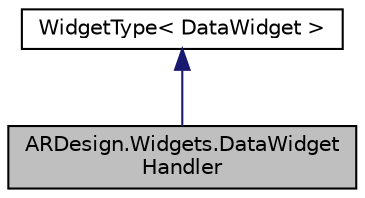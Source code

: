 digraph "ARDesign.Widgets.DataWidgetHandler"
{
 // LATEX_PDF_SIZE
  edge [fontname="Helvetica",fontsize="10",labelfontname="Helvetica",labelfontsize="10"];
  node [fontname="Helvetica",fontsize="10",shape=record];
  Node2 [label="ARDesign.Widgets.DataWidget\lHandler",height=0.2,width=0.4,color="black", fillcolor="grey75", style="filled", fontcolor="black",tooltip="Handler class for data displaying widgets"];
  Node3 -> Node2 [dir="back",color="midnightblue",fontsize="10",style="solid",fontname="Helvetica"];
  Node3 [label="WidgetType\< DataWidget \>",height=0.2,width=0.4,color="black", fillcolor="white", style="filled",URL="$class_a_r_design_1_1_widgets_1_1_widget_type.html",tooltip=" "];
}
